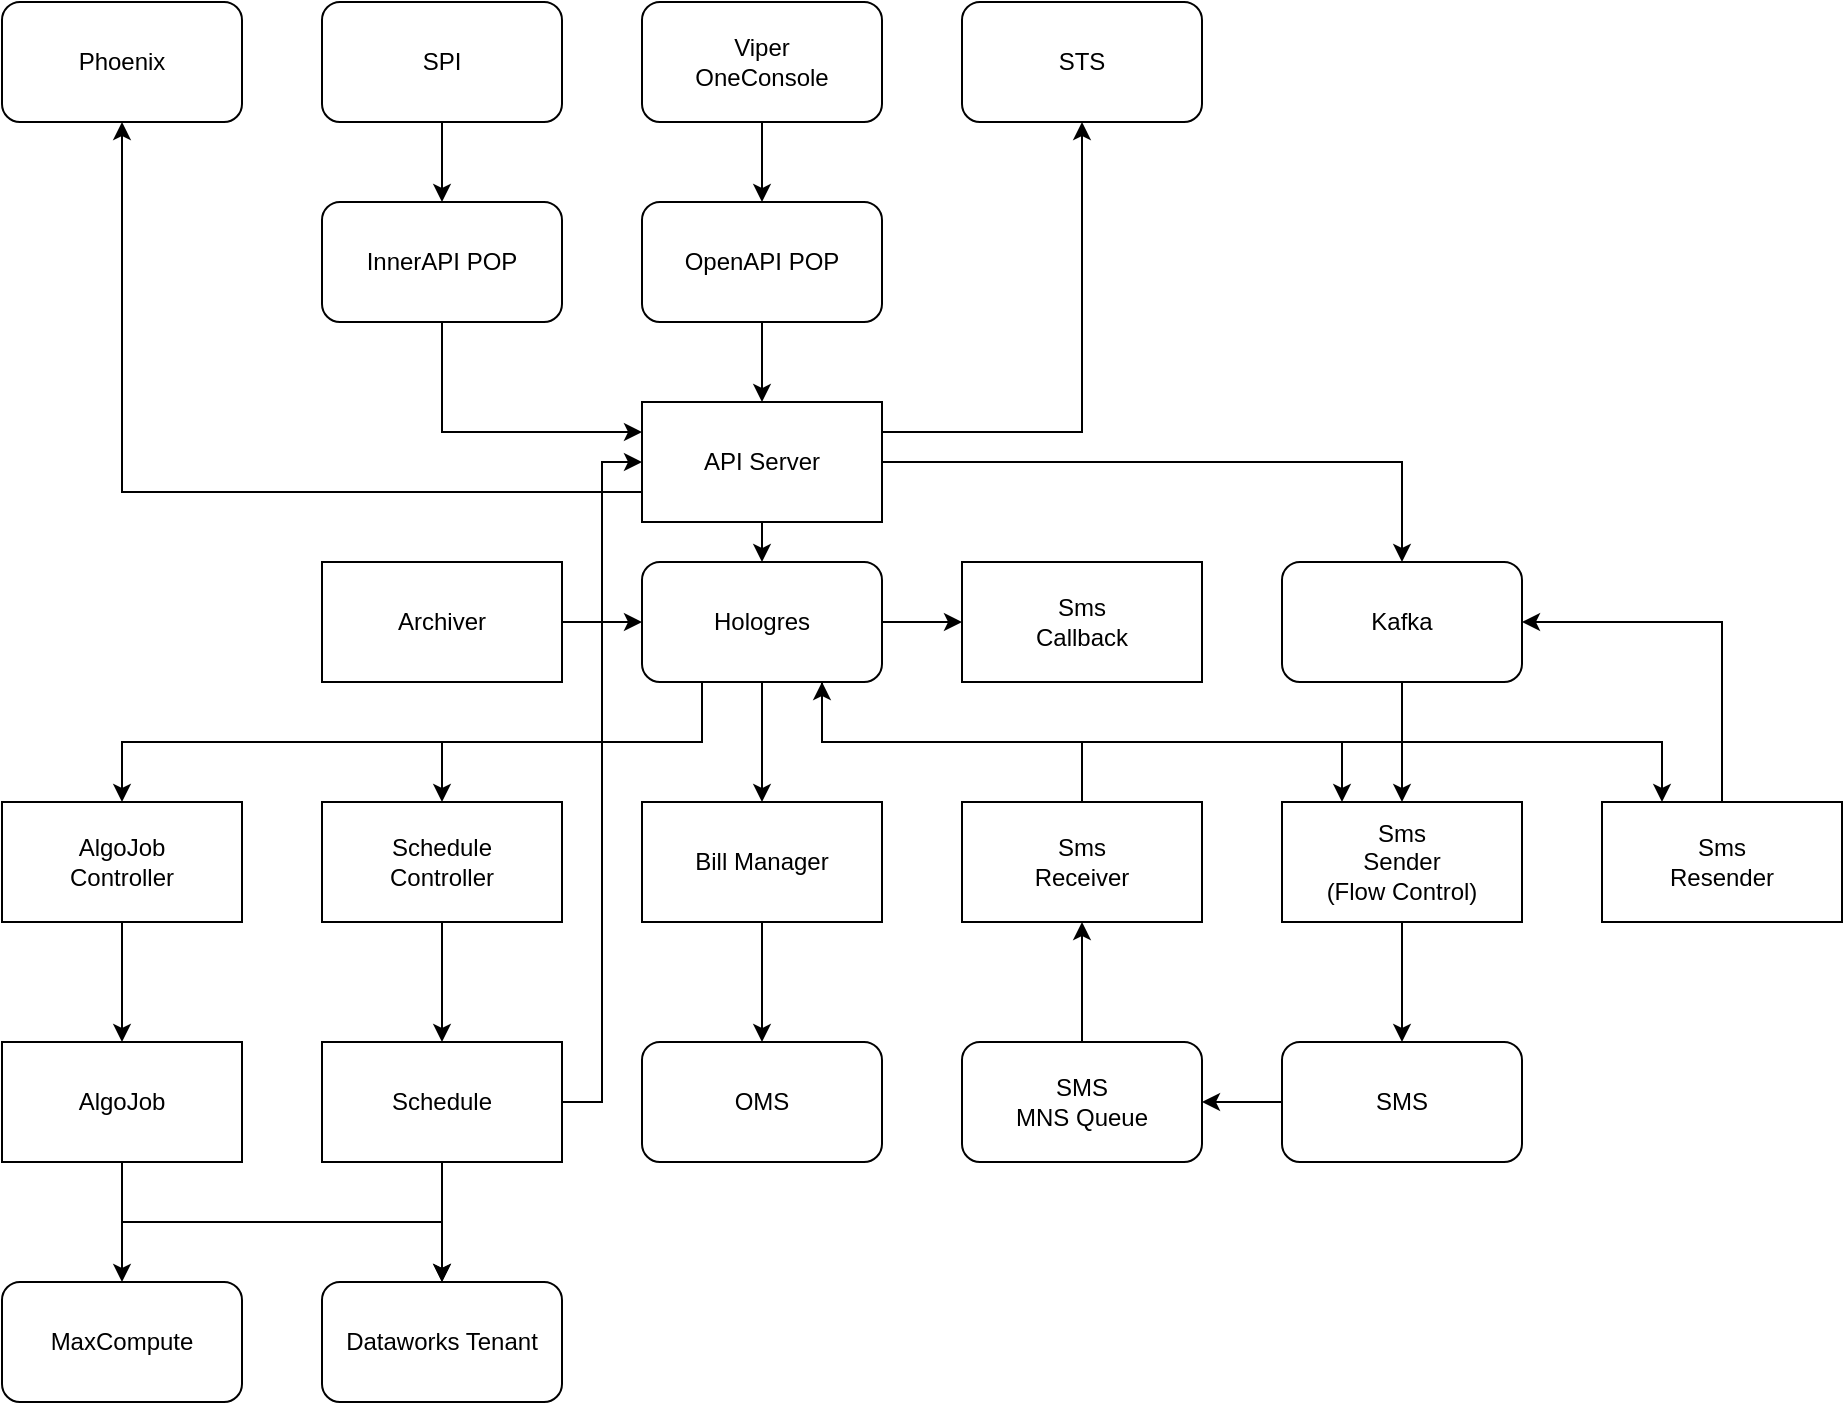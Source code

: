 <mxfile version="16.4.5" type="github">
  <diagram id="kwOFzgkw-_hWnU-vj7TP" name="Page-1">
    <mxGraphModel dx="2380" dy="879" grid="1" gridSize="10" guides="1" tooltips="1" connect="1" arrows="1" fold="1" page="1" pageScale="1" pageWidth="850" pageHeight="1100" math="0" shadow="0">
      <root>
        <mxCell id="0" />
        <mxCell id="1" parent="0" />
        <mxCell id="RS1YW1xytb4FjU0digug-9" style="edgeStyle=orthogonalEdgeStyle;rounded=0;orthogonalLoop=1;jettySize=auto;html=1;exitX=0.5;exitY=1;exitDx=0;exitDy=0;entryX=0.5;entryY=0;entryDx=0;entryDy=0;" edge="1" parent="1" source="RS1YW1xytb4FjU0digug-1" target="RS1YW1xytb4FjU0digug-7">
          <mxGeometry relative="1" as="geometry" />
        </mxCell>
        <mxCell id="RS1YW1xytb4FjU0digug-34" style="edgeStyle=orthogonalEdgeStyle;rounded=0;orthogonalLoop=1;jettySize=auto;html=1;exitX=1;exitY=0.5;exitDx=0;exitDy=0;" edge="1" parent="1" source="RS1YW1xytb4FjU0digug-1" target="RS1YW1xytb4FjU0digug-8">
          <mxGeometry relative="1" as="geometry" />
        </mxCell>
        <mxCell id="RS1YW1xytb4FjU0digug-55" style="edgeStyle=orthogonalEdgeStyle;rounded=0;orthogonalLoop=1;jettySize=auto;html=1;exitX=0;exitY=0.75;exitDx=0;exitDy=0;entryX=0.5;entryY=1;entryDx=0;entryDy=0;" edge="1" parent="1" source="RS1YW1xytb4FjU0digug-1" target="RS1YW1xytb4FjU0digug-50">
          <mxGeometry relative="1" as="geometry" />
        </mxCell>
        <mxCell id="RS1YW1xytb4FjU0digug-57" style="edgeStyle=orthogonalEdgeStyle;rounded=0;orthogonalLoop=1;jettySize=auto;html=1;exitX=1;exitY=0.25;exitDx=0;exitDy=0;" edge="1" parent="1" source="RS1YW1xytb4FjU0digug-1" target="RS1YW1xytb4FjU0digug-56">
          <mxGeometry relative="1" as="geometry" />
        </mxCell>
        <mxCell id="RS1YW1xytb4FjU0digug-1" value="API Server" style="rounded=0;whiteSpace=wrap;html=1;" vertex="1" parent="1">
          <mxGeometry x="160" y="400" width="120" height="60" as="geometry" />
        </mxCell>
        <mxCell id="RS1YW1xytb4FjU0digug-42" style="edgeStyle=orthogonalEdgeStyle;rounded=0;orthogonalLoop=1;jettySize=auto;html=1;exitX=0.5;exitY=1;exitDx=0;exitDy=0;entryX=0.5;entryY=0;entryDx=0;entryDy=0;" edge="1" parent="1" source="RS1YW1xytb4FjU0digug-2" target="RS1YW1xytb4FjU0digug-38">
          <mxGeometry relative="1" as="geometry" />
        </mxCell>
        <mxCell id="RS1YW1xytb4FjU0digug-2" value="Schedule&lt;br&gt;Controller" style="rounded=0;whiteSpace=wrap;html=1;" vertex="1" parent="1">
          <mxGeometry y="600" width="120" height="60" as="geometry" />
        </mxCell>
        <mxCell id="RS1YW1xytb4FjU0digug-44" style="edgeStyle=orthogonalEdgeStyle;rounded=0;orthogonalLoop=1;jettySize=auto;html=1;exitX=0.5;exitY=1;exitDx=0;exitDy=0;" edge="1" parent="1" source="RS1YW1xytb4FjU0digug-3" target="RS1YW1xytb4FjU0digug-43">
          <mxGeometry relative="1" as="geometry" />
        </mxCell>
        <mxCell id="RS1YW1xytb4FjU0digug-3" value="AlgoJob&lt;br&gt;Controller" style="rounded=0;whiteSpace=wrap;html=1;" vertex="1" parent="1">
          <mxGeometry x="-160" y="600" width="120" height="60" as="geometry" />
        </mxCell>
        <mxCell id="RS1YW1xytb4FjU0digug-21" style="edgeStyle=orthogonalEdgeStyle;rounded=0;orthogonalLoop=1;jettySize=auto;html=1;exitX=0.5;exitY=1;exitDx=0;exitDy=0;" edge="1" parent="1" source="RS1YW1xytb4FjU0digug-4" target="RS1YW1xytb4FjU0digug-20">
          <mxGeometry relative="1" as="geometry" />
        </mxCell>
        <mxCell id="RS1YW1xytb4FjU0digug-4" value="Bill Manager" style="rounded=0;whiteSpace=wrap;html=1;" vertex="1" parent="1">
          <mxGeometry x="160" y="600" width="120" height="60" as="geometry" />
        </mxCell>
        <mxCell id="RS1YW1xytb4FjU0digug-35" style="edgeStyle=orthogonalEdgeStyle;rounded=0;orthogonalLoop=1;jettySize=auto;html=1;exitX=1;exitY=0.5;exitDx=0;exitDy=0;entryX=0;entryY=0.5;entryDx=0;entryDy=0;" edge="1" parent="1" source="RS1YW1xytb4FjU0digug-5" target="RS1YW1xytb4FjU0digug-7">
          <mxGeometry relative="1" as="geometry" />
        </mxCell>
        <mxCell id="RS1YW1xytb4FjU0digug-5" value="Archiver" style="rounded=0;whiteSpace=wrap;html=1;" vertex="1" parent="1">
          <mxGeometry y="480" width="120" height="60" as="geometry" />
        </mxCell>
        <mxCell id="RS1YW1xytb4FjU0digug-28" style="edgeStyle=orthogonalEdgeStyle;rounded=0;orthogonalLoop=1;jettySize=auto;html=1;exitX=0.5;exitY=1;exitDx=0;exitDy=0;" edge="1" parent="1" source="RS1YW1xytb4FjU0digug-6" target="RS1YW1xytb4FjU0digug-27">
          <mxGeometry relative="1" as="geometry" />
        </mxCell>
        <mxCell id="RS1YW1xytb4FjU0digug-6" value="Sms&lt;br&gt;Sender&lt;br&gt;(Flow Control)" style="rounded=0;whiteSpace=wrap;html=1;" vertex="1" parent="1">
          <mxGeometry x="480" y="600" width="120" height="60" as="geometry" />
        </mxCell>
        <mxCell id="RS1YW1xytb4FjU0digug-12" style="edgeStyle=orthogonalEdgeStyle;rounded=0;orthogonalLoop=1;jettySize=auto;html=1;exitX=0.5;exitY=1;exitDx=0;exitDy=0;entryX=0.5;entryY=0;entryDx=0;entryDy=0;" edge="1" parent="1" source="RS1YW1xytb4FjU0digug-7" target="RS1YW1xytb4FjU0digug-4">
          <mxGeometry relative="1" as="geometry" />
        </mxCell>
        <mxCell id="RS1YW1xytb4FjU0digug-24" style="edgeStyle=orthogonalEdgeStyle;rounded=0;orthogonalLoop=1;jettySize=auto;html=1;entryX=0.25;entryY=0;entryDx=0;entryDy=0;exitX=0.75;exitY=1;exitDx=0;exitDy=0;" edge="1" parent="1" source="RS1YW1xytb4FjU0digug-7" target="RS1YW1xytb4FjU0digug-6">
          <mxGeometry relative="1" as="geometry">
            <mxPoint x="280" y="440" as="sourcePoint" />
          </mxGeometry>
        </mxCell>
        <mxCell id="RS1YW1xytb4FjU0digug-25" style="edgeStyle=orthogonalEdgeStyle;rounded=0;orthogonalLoop=1;jettySize=auto;html=1;entryX=0.25;entryY=0;entryDx=0;entryDy=0;exitX=0.75;exitY=1;exitDx=0;exitDy=0;" edge="1" parent="1" source="RS1YW1xytb4FjU0digug-7" target="RS1YW1xytb4FjU0digug-23">
          <mxGeometry relative="1" as="geometry">
            <mxPoint x="280" y="420" as="sourcePoint" />
          </mxGeometry>
        </mxCell>
        <mxCell id="RS1YW1xytb4FjU0digug-36" style="edgeStyle=orthogonalEdgeStyle;rounded=0;orthogonalLoop=1;jettySize=auto;html=1;exitX=0.25;exitY=1;exitDx=0;exitDy=0;" edge="1" parent="1" source="RS1YW1xytb4FjU0digug-7" target="RS1YW1xytb4FjU0digug-2">
          <mxGeometry relative="1" as="geometry" />
        </mxCell>
        <mxCell id="RS1YW1xytb4FjU0digug-37" style="edgeStyle=orthogonalEdgeStyle;rounded=0;orthogonalLoop=1;jettySize=auto;html=1;exitX=0.25;exitY=1;exitDx=0;exitDy=0;" edge="1" parent="1" source="RS1YW1xytb4FjU0digug-7" target="RS1YW1xytb4FjU0digug-3">
          <mxGeometry relative="1" as="geometry" />
        </mxCell>
        <mxCell id="RS1YW1xytb4FjU0digug-60" style="edgeStyle=orthogonalEdgeStyle;rounded=0;orthogonalLoop=1;jettySize=auto;html=1;exitX=1;exitY=0.5;exitDx=0;exitDy=0;" edge="1" parent="1" source="RS1YW1xytb4FjU0digug-7" target="RS1YW1xytb4FjU0digug-59">
          <mxGeometry relative="1" as="geometry" />
        </mxCell>
        <mxCell id="RS1YW1xytb4FjU0digug-7" value="Hologres" style="rounded=1;whiteSpace=wrap;html=1;" vertex="1" parent="1">
          <mxGeometry x="160" y="480" width="120" height="60" as="geometry" />
        </mxCell>
        <mxCell id="RS1YW1xytb4FjU0digug-22" style="edgeStyle=orthogonalEdgeStyle;rounded=0;orthogonalLoop=1;jettySize=auto;html=1;exitX=0.5;exitY=1;exitDx=0;exitDy=0;" edge="1" parent="1" source="RS1YW1xytb4FjU0digug-8" target="RS1YW1xytb4FjU0digug-6">
          <mxGeometry relative="1" as="geometry" />
        </mxCell>
        <mxCell id="RS1YW1xytb4FjU0digug-8" value="Kafka" style="rounded=1;whiteSpace=wrap;html=1;" vertex="1" parent="1">
          <mxGeometry x="480" y="480" width="120" height="60" as="geometry" />
        </mxCell>
        <mxCell id="RS1YW1xytb4FjU0digug-19" style="edgeStyle=orthogonalEdgeStyle;rounded=0;orthogonalLoop=1;jettySize=auto;html=1;exitX=0.5;exitY=1;exitDx=0;exitDy=0;" edge="1" parent="1" source="RS1YW1xytb4FjU0digug-14" target="RS1YW1xytb4FjU0digug-1">
          <mxGeometry relative="1" as="geometry" />
        </mxCell>
        <mxCell id="RS1YW1xytb4FjU0digug-14" value="OpenAPI POP" style="rounded=1;whiteSpace=wrap;html=1;" vertex="1" parent="1">
          <mxGeometry x="160" y="300" width="120" height="60" as="geometry" />
        </mxCell>
        <mxCell id="RS1YW1xytb4FjU0digug-18" style="edgeStyle=orthogonalEdgeStyle;rounded=0;orthogonalLoop=1;jettySize=auto;html=1;exitX=0.5;exitY=1;exitDx=0;exitDy=0;" edge="1" parent="1" source="RS1YW1xytb4FjU0digug-16" target="RS1YW1xytb4FjU0digug-14">
          <mxGeometry relative="1" as="geometry" />
        </mxCell>
        <mxCell id="RS1YW1xytb4FjU0digug-16" value="Viper&lt;br&gt;OneConsole" style="rounded=1;whiteSpace=wrap;html=1;" vertex="1" parent="1">
          <mxGeometry x="160" y="200" width="120" height="60" as="geometry" />
        </mxCell>
        <mxCell id="RS1YW1xytb4FjU0digug-20" value="OMS" style="rounded=1;whiteSpace=wrap;html=1;" vertex="1" parent="1">
          <mxGeometry x="160" y="720" width="120" height="60" as="geometry" />
        </mxCell>
        <mxCell id="RS1YW1xytb4FjU0digug-26" style="edgeStyle=orthogonalEdgeStyle;rounded=0;orthogonalLoop=1;jettySize=auto;html=1;exitX=0.5;exitY=0;exitDx=0;exitDy=0;entryX=1;entryY=0.5;entryDx=0;entryDy=0;" edge="1" parent="1" source="RS1YW1xytb4FjU0digug-23" target="RS1YW1xytb4FjU0digug-8">
          <mxGeometry relative="1" as="geometry" />
        </mxCell>
        <mxCell id="RS1YW1xytb4FjU0digug-23" value="Sms&lt;br&gt;Resender" style="rounded=0;whiteSpace=wrap;html=1;" vertex="1" parent="1">
          <mxGeometry x="640" y="600" width="120" height="60" as="geometry" />
        </mxCell>
        <mxCell id="RS1YW1xytb4FjU0digug-58" style="edgeStyle=orthogonalEdgeStyle;rounded=0;orthogonalLoop=1;jettySize=auto;html=1;exitX=0;exitY=0.5;exitDx=0;exitDy=0;entryX=1;entryY=0.5;entryDx=0;entryDy=0;" edge="1" parent="1" source="RS1YW1xytb4FjU0digug-27" target="RS1YW1xytb4FjU0digug-30">
          <mxGeometry relative="1" as="geometry" />
        </mxCell>
        <mxCell id="RS1YW1xytb4FjU0digug-27" value="SMS" style="rounded=1;whiteSpace=wrap;html=1;" vertex="1" parent="1">
          <mxGeometry x="480" y="720" width="120" height="60" as="geometry" />
        </mxCell>
        <mxCell id="RS1YW1xytb4FjU0digug-33" style="edgeStyle=orthogonalEdgeStyle;rounded=0;orthogonalLoop=1;jettySize=auto;html=1;exitX=0.5;exitY=0;exitDx=0;exitDy=0;entryX=0.75;entryY=1;entryDx=0;entryDy=0;" edge="1" parent="1" source="RS1YW1xytb4FjU0digug-29" target="RS1YW1xytb4FjU0digug-7">
          <mxGeometry relative="1" as="geometry" />
        </mxCell>
        <mxCell id="RS1YW1xytb4FjU0digug-29" value="Sms&lt;br&gt;Receiver" style="rounded=0;whiteSpace=wrap;html=1;" vertex="1" parent="1">
          <mxGeometry x="320" y="600" width="120" height="60" as="geometry" />
        </mxCell>
        <mxCell id="RS1YW1xytb4FjU0digug-32" style="edgeStyle=orthogonalEdgeStyle;rounded=0;orthogonalLoop=1;jettySize=auto;html=1;exitX=0.5;exitY=0;exitDx=0;exitDy=0;entryX=0.5;entryY=1;entryDx=0;entryDy=0;" edge="1" parent="1" source="RS1YW1xytb4FjU0digug-30" target="RS1YW1xytb4FjU0digug-29">
          <mxGeometry relative="1" as="geometry" />
        </mxCell>
        <mxCell id="RS1YW1xytb4FjU0digug-30" value="SMS&lt;br&gt;MNS Queue" style="rounded=1;whiteSpace=wrap;html=1;" vertex="1" parent="1">
          <mxGeometry x="320" y="720" width="120" height="60" as="geometry" />
        </mxCell>
        <mxCell id="RS1YW1xytb4FjU0digug-41" style="edgeStyle=orthogonalEdgeStyle;rounded=0;orthogonalLoop=1;jettySize=auto;html=1;exitX=0.5;exitY=1;exitDx=0;exitDy=0;" edge="1" parent="1" source="RS1YW1xytb4FjU0digug-38" target="RS1YW1xytb4FjU0digug-40">
          <mxGeometry relative="1" as="geometry" />
        </mxCell>
        <mxCell id="RS1YW1xytb4FjU0digug-48" style="edgeStyle=orthogonalEdgeStyle;rounded=0;orthogonalLoop=1;jettySize=auto;html=1;exitX=1;exitY=0.5;exitDx=0;exitDy=0;entryX=0;entryY=0.5;entryDx=0;entryDy=0;" edge="1" parent="1" source="RS1YW1xytb4FjU0digug-38" target="RS1YW1xytb4FjU0digug-1">
          <mxGeometry relative="1" as="geometry" />
        </mxCell>
        <mxCell id="RS1YW1xytb4FjU0digug-38" value="Schedule" style="rounded=0;whiteSpace=wrap;html=1;" vertex="1" parent="1">
          <mxGeometry y="720" width="120" height="60" as="geometry" />
        </mxCell>
        <mxCell id="RS1YW1xytb4FjU0digug-39" value="MaxCompute" style="rounded=1;whiteSpace=wrap;html=1;" vertex="1" parent="1">
          <mxGeometry x="-160" y="840" width="120" height="60" as="geometry" />
        </mxCell>
        <mxCell id="RS1YW1xytb4FjU0digug-40" value="Dataworks Tenant" style="rounded=1;whiteSpace=wrap;html=1;" vertex="1" parent="1">
          <mxGeometry y="840" width="120" height="60" as="geometry" />
        </mxCell>
        <mxCell id="RS1YW1xytb4FjU0digug-45" style="edgeStyle=orthogonalEdgeStyle;rounded=0;orthogonalLoop=1;jettySize=auto;html=1;exitX=0.5;exitY=1;exitDx=0;exitDy=0;" edge="1" parent="1" source="RS1YW1xytb4FjU0digug-43" target="RS1YW1xytb4FjU0digug-39">
          <mxGeometry relative="1" as="geometry" />
        </mxCell>
        <mxCell id="RS1YW1xytb4FjU0digug-46" style="edgeStyle=orthogonalEdgeStyle;rounded=0;orthogonalLoop=1;jettySize=auto;html=1;exitX=0.5;exitY=1;exitDx=0;exitDy=0;entryX=0.5;entryY=0;entryDx=0;entryDy=0;" edge="1" parent="1" source="RS1YW1xytb4FjU0digug-43" target="RS1YW1xytb4FjU0digug-40">
          <mxGeometry relative="1" as="geometry" />
        </mxCell>
        <mxCell id="RS1YW1xytb4FjU0digug-43" value="AlgoJob" style="rounded=0;whiteSpace=wrap;html=1;" vertex="1" parent="1">
          <mxGeometry x="-160" y="720" width="120" height="60" as="geometry" />
        </mxCell>
        <mxCell id="RS1YW1xytb4FjU0digug-50" value="Phoenix" style="rounded=1;whiteSpace=wrap;html=1;" vertex="1" parent="1">
          <mxGeometry x="-160" y="200" width="120" height="60" as="geometry" />
        </mxCell>
        <mxCell id="RS1YW1xytb4FjU0digug-53" style="edgeStyle=orthogonalEdgeStyle;rounded=0;orthogonalLoop=1;jettySize=auto;html=1;exitX=0.5;exitY=1;exitDx=0;exitDy=0;" edge="1" parent="1" source="RS1YW1xytb4FjU0digug-51" target="RS1YW1xytb4FjU0digug-52">
          <mxGeometry relative="1" as="geometry" />
        </mxCell>
        <mxCell id="RS1YW1xytb4FjU0digug-51" value="SPI" style="rounded=1;whiteSpace=wrap;html=1;" vertex="1" parent="1">
          <mxGeometry y="200" width="120" height="60" as="geometry" />
        </mxCell>
        <mxCell id="RS1YW1xytb4FjU0digug-54" style="edgeStyle=orthogonalEdgeStyle;rounded=0;orthogonalLoop=1;jettySize=auto;html=1;exitX=0.5;exitY=1;exitDx=0;exitDy=0;entryX=0;entryY=0.25;entryDx=0;entryDy=0;" edge="1" parent="1" source="RS1YW1xytb4FjU0digug-52" target="RS1YW1xytb4FjU0digug-1">
          <mxGeometry relative="1" as="geometry" />
        </mxCell>
        <mxCell id="RS1YW1xytb4FjU0digug-52" value="InnerAPI POP" style="rounded=1;whiteSpace=wrap;html=1;" vertex="1" parent="1">
          <mxGeometry y="300" width="120" height="60" as="geometry" />
        </mxCell>
        <mxCell id="RS1YW1xytb4FjU0digug-56" value="STS" style="rounded=1;whiteSpace=wrap;html=1;" vertex="1" parent="1">
          <mxGeometry x="320" y="200" width="120" height="60" as="geometry" />
        </mxCell>
        <mxCell id="RS1YW1xytb4FjU0digug-59" value="Sms&lt;br&gt;Callback" style="rounded=0;whiteSpace=wrap;html=1;" vertex="1" parent="1">
          <mxGeometry x="320" y="480" width="120" height="60" as="geometry" />
        </mxCell>
      </root>
    </mxGraphModel>
  </diagram>
</mxfile>
